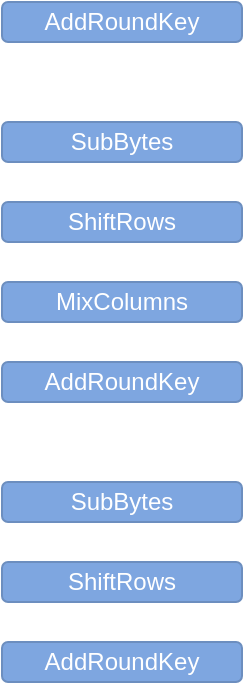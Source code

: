 <mxfile version="20.5.1" type="github">
  <diagram id="7ensfnvPJ9o3qxlsRv0P" name="第 1 页">
    <mxGraphModel dx="488" dy="541" grid="1" gridSize="10" guides="1" tooltips="1" connect="1" arrows="1" fold="1" page="1" pageScale="1" pageWidth="827" pageHeight="1169" math="0" shadow="0">
      <root>
        <mxCell id="0" />
        <mxCell id="1" parent="0" />
        <mxCell id="efpCSoyH4d4UZwot-5p3-1" value="AddRoundKey" style="rounded=1;whiteSpace=wrap;html=1;fillColor=#7EA6E0;strokeColor=#6c8ebf;fontColor=#FFFFFF;" vertex="1" parent="1">
          <mxGeometry x="400" y="160" width="120" height="20" as="geometry" />
        </mxCell>
        <mxCell id="efpCSoyH4d4UZwot-5p3-2" value="SubBytes" style="rounded=1;whiteSpace=wrap;html=1;fillColor=#7EA6E0;strokeColor=#6c8ebf;fontColor=#FFFFFF;" vertex="1" parent="1">
          <mxGeometry x="400" y="220" width="120" height="20" as="geometry" />
        </mxCell>
        <mxCell id="efpCSoyH4d4UZwot-5p3-3" value="ShiftRows" style="rounded=1;whiteSpace=wrap;html=1;fillColor=#7EA6E0;strokeColor=#6c8ebf;fontColor=#FFFFFF;" vertex="1" parent="1">
          <mxGeometry x="400" y="260" width="120" height="20" as="geometry" />
        </mxCell>
        <mxCell id="efpCSoyH4d4UZwot-5p3-4" value="MixColumns" style="rounded=1;whiteSpace=wrap;html=1;fillColor=#7EA6E0;strokeColor=#6c8ebf;fontColor=#FFFFFF;" vertex="1" parent="1">
          <mxGeometry x="400" y="300" width="120" height="20" as="geometry" />
        </mxCell>
        <mxCell id="efpCSoyH4d4UZwot-5p3-7" value="AddRoundKey" style="rounded=1;whiteSpace=wrap;html=1;fillColor=#7EA6E0;strokeColor=#6c8ebf;fontColor=#FFFFFF;" vertex="1" parent="1">
          <mxGeometry x="400" y="340" width="120" height="20" as="geometry" />
        </mxCell>
        <mxCell id="efpCSoyH4d4UZwot-5p3-8" value="SubBytes" style="rounded=1;whiteSpace=wrap;html=1;fillColor=#7EA6E0;strokeColor=#6c8ebf;fontColor=#FFFFFF;" vertex="1" parent="1">
          <mxGeometry x="400" y="400" width="120" height="20" as="geometry" />
        </mxCell>
        <mxCell id="efpCSoyH4d4UZwot-5p3-9" value="ShiftRows" style="rounded=1;whiteSpace=wrap;html=1;fillColor=#7EA6E0;strokeColor=#6c8ebf;fontColor=#FFFFFF;" vertex="1" parent="1">
          <mxGeometry x="400" y="440" width="120" height="20" as="geometry" />
        </mxCell>
        <mxCell id="efpCSoyH4d4UZwot-5p3-11" value="AddRoundKey" style="rounded=1;whiteSpace=wrap;html=1;fillColor=#7EA6E0;strokeColor=#6c8ebf;fontColor=#FFFFFF;" vertex="1" parent="1">
          <mxGeometry x="400" y="480" width="120" height="20" as="geometry" />
        </mxCell>
      </root>
    </mxGraphModel>
  </diagram>
</mxfile>
